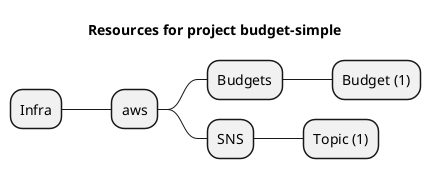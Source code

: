 @startmindmap
title Resources for project budget-simple
skinparam monochrome true
+ Infra
++ aws
+++ Budgets
++++ Budget (1)
+++ SNS
++++ Topic (1)
@endmindmap